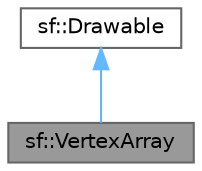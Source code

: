 digraph "sf::VertexArray"
{
 // INTERACTIVE_SVG=YES
 // LATEX_PDF_SIZE
  bgcolor="transparent";
  edge [fontname=Helvetica,fontsize=10,labelfontname=Helvetica,labelfontsize=10];
  node [fontname=Helvetica,fontsize=10,shape=box,height=0.2,width=0.4];
  Node1 [id="Node000001",label="sf::VertexArray",height=0.2,width=0.4,color="gray40", fillcolor="grey60", style="filled", fontcolor="black",tooltip="Define a set of one or more 2D primitives."];
  Node2 -> Node1 [id="edge1_Node000001_Node000002",dir="back",color="steelblue1",style="solid",tooltip=" "];
  Node2 [id="Node000002",label="sf::Drawable",height=0.2,width=0.4,color="gray40", fillcolor="white", style="filled",URL="$a01693.html",tooltip="Abstract base class for objects that can be drawn to a render target."];
}
